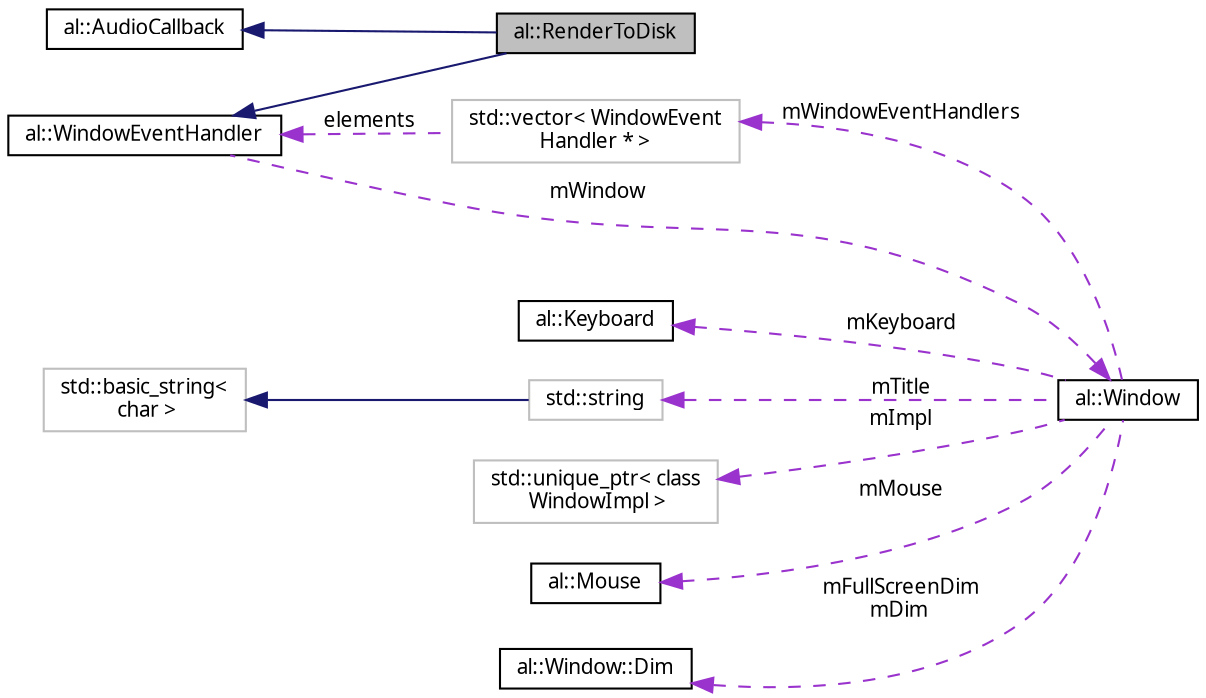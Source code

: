 digraph "al::RenderToDisk"
{
 // LATEX_PDF_SIZE
  bgcolor="transparent";
  edge [fontname="FreeSans.ttf",fontsize="10",labelfontname="FreeSans.ttf",labelfontsize="10"];
  node [fontname="FreeSans.ttf",fontsize="10",shape=record];
  rankdir="LR";
  Node1 [label="al::RenderToDisk",height=0.2,width=0.4,color="black", fillcolor="grey75", style="filled", fontcolor="black",tooltip=" "];
  Node2 -> Node1 [dir="back",color="midnightblue",fontsize="10",style="solid",fontname="FreeSans.ttf"];
  Node2 [label="al::AudioCallback",height=0.2,width=0.4,color="black",URL="$classal_1_1_audio_callback.html",tooltip=" "];
  Node3 -> Node1 [dir="back",color="midnightblue",fontsize="10",style="solid",fontname="FreeSans.ttf"];
  Node3 [label="al::WindowEventHandler",height=0.2,width=0.4,color="black",URL="$classal_1_1_window_event_handler.html",tooltip="Controller for handling input and window events."];
  Node4 -> Node3 [dir="back",color="darkorchid3",fontsize="10",style="dashed",label=" mWindow" ,fontname="FreeSans.ttf"];
  Node4 [label="al::Window",height=0.2,width=0.4,color="black",URL="$classal_1_1_window.html",tooltip="Window with OpenGL context."];
  Node5 -> Node4 [dir="back",color="darkorchid3",fontsize="10",style="dashed",label=" mKeyboard" ,fontname="FreeSans.ttf"];
  Node5 [label="al::Keyboard",height=0.2,width=0.4,color="black",URL="$classal_1_1_keyboard.html",tooltip=" "];
  Node6 -> Node4 [dir="back",color="darkorchid3",fontsize="10",style="dashed",label=" mTitle" ,fontname="FreeSans.ttf"];
  Node6 [label="std::string",height=0.2,width=0.4,color="grey75",tooltip="STL class."];
  Node7 -> Node6 [dir="back",color="midnightblue",fontsize="10",style="solid",fontname="FreeSans.ttf"];
  Node7 [label="std::basic_string\<\l char \>",height=0.2,width=0.4,color="grey75",tooltip="STL class."];
  Node8 -> Node4 [dir="back",color="darkorchid3",fontsize="10",style="dashed",label=" mWindowEventHandlers" ,fontname="FreeSans.ttf"];
  Node8 [label="std::vector\< WindowEvent\lHandler * \>",height=0.2,width=0.4,color="grey75",tooltip=" "];
  Node3 -> Node8 [dir="back",color="darkorchid3",fontsize="10",style="dashed",label=" elements" ,fontname="FreeSans.ttf"];
  Node9 -> Node4 [dir="back",color="darkorchid3",fontsize="10",style="dashed",label=" mImpl" ,fontname="FreeSans.ttf"];
  Node9 [label="std::unique_ptr\< class\l WindowImpl \>",height=0.2,width=0.4,color="grey75",tooltip=" "];
  Node10 -> Node4 [dir="back",color="darkorchid3",fontsize="10",style="dashed",label=" mMouse" ,fontname="FreeSans.ttf"];
  Node10 [label="al::Mouse",height=0.2,width=0.4,color="black",URL="$classal_1_1_mouse.html",tooltip=" "];
  Node11 -> Node4 [dir="back",color="darkorchid3",fontsize="10",style="dashed",label=" mFullScreenDim\nmDim" ,fontname="FreeSans.ttf"];
  Node11 [label="al::Window::Dim",height=0.2,width=0.4,color="black",URL="$structal_1_1_window_1_1_dim.html",tooltip="Window pixel dimensions."];
}
